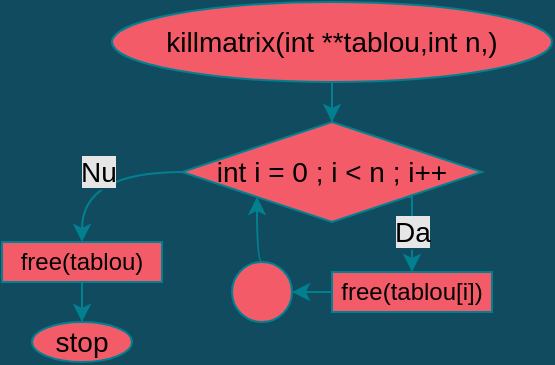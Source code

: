<mxfile version="13.9.5" type="device"><diagram id="YgbJpVfuEN3IamIDAs11" name="Page-1"><mxGraphModel dx="530" dy="337" grid="1" gridSize="10" guides="1" tooltips="1" connect="1" arrows="1" fold="1" page="1" pageScale="1" pageWidth="850" pageHeight="1100" background="#114B5F" math="0" shadow="0"><root><mxCell id="0"/><mxCell id="1" parent="0"/><mxCell id="bgq4HqWCOaNF0wm06d_X-1" style="edgeStyle=orthogonalEdgeStyle;rounded=0;orthogonalLoop=1;jettySize=auto;html=1;strokeColor=#028090;labelBackgroundColor=none;fontSize=14;" edge="1" parent="1" source="bgq4HqWCOaNF0wm06d_X-2" target="bgq4HqWCOaNF0wm06d_X-5"><mxGeometry relative="1" as="geometry"/></mxCell><mxCell id="bgq4HqWCOaNF0wm06d_X-2" value="killmatrix(int **tablou,int n,)" style="ellipse;whiteSpace=wrap;html=1;strokeColor=#028090;fillColor=#F45B69;labelBackgroundColor=none;fontSize=14;" vertex="1" parent="1"><mxGeometry x="210" y="120" width="220" height="40" as="geometry"/></mxCell><mxCell id="bgq4HqWCOaNF0wm06d_X-3" value="&lt;font style=&quot;font-size: 14px ; background-color: rgb(230 , 230 , 230)&quot;&gt;Da&lt;/font&gt;" style="edgeStyle=orthogonalEdgeStyle;rounded=0;orthogonalLoop=1;jettySize=auto;html=1;exitX=1;exitY=1;exitDx=0;exitDy=0;entryX=0.5;entryY=0;entryDx=0;entryDy=0;strokeColor=#028090;fontSize=14;labelBackgroundColor=#114B5F;" edge="1" parent="1" source="bgq4HqWCOaNF0wm06d_X-5" target="bgq4HqWCOaNF0wm06d_X-16"><mxGeometry relative="1" as="geometry"><mxPoint x="384.375" y="245" as="targetPoint"/></mxGeometry></mxCell><mxCell id="bgq4HqWCOaNF0wm06d_X-4" value="&lt;font style=&quot;font-size: 14px ; background-color: rgb(230 , 230 , 230)&quot;&gt;Nu&lt;/font&gt;" style="edgeStyle=orthogonalEdgeStyle;curved=1;orthogonalLoop=1;jettySize=auto;html=1;strokeColor=#028090;fontSize=14;entryX=0.5;entryY=0;entryDx=0;entryDy=0;labelBackgroundColor=#114B5F;" edge="1" parent="1" source="bgq4HqWCOaNF0wm06d_X-5" target="bgq4HqWCOaNF0wm06d_X-18"><mxGeometry relative="1" as="geometry"><mxPoint x="195" y="230" as="targetPoint"/></mxGeometry></mxCell><mxCell id="bgq4HqWCOaNF0wm06d_X-5" value="int i = 0 ; i &amp;lt; n ; i++" style="rhombus;whiteSpace=wrap;html=1;strokeColor=#028090;fillColor=#F45B69;labelBackgroundColor=none;fontSize=14;" vertex="1" parent="1"><mxGeometry x="245" y="180" width="150" height="50" as="geometry"/></mxCell><mxCell id="bgq4HqWCOaNF0wm06d_X-13" style="edgeStyle=orthogonalEdgeStyle;curved=1;orthogonalLoop=1;jettySize=auto;html=1;exitX=0.5;exitY=0;exitDx=0;exitDy=0;entryX=0;entryY=1;entryDx=0;entryDy=0;strokeColor=#028090;labelBackgroundColor=none;fontSize=14;" edge="1" parent="1" source="bgq4HqWCOaNF0wm06d_X-14" target="bgq4HqWCOaNF0wm06d_X-5"><mxGeometry relative="1" as="geometry"/></mxCell><mxCell id="bgq4HqWCOaNF0wm06d_X-14" value="" style="ellipse;whiteSpace=wrap;html=1;strokeColor=#028090;fillColor=#F45B69;labelBackgroundColor=none;fontSize=14;" vertex="1" parent="1"><mxGeometry x="270" y="250" width="30" height="30" as="geometry"/></mxCell><mxCell id="bgq4HqWCOaNF0wm06d_X-15" value="stop" style="ellipse;whiteSpace=wrap;html=1;strokeColor=#028090;fillColor=#F45B69;labelBackgroundColor=none;fontSize=14;" vertex="1" parent="1"><mxGeometry x="170" y="280" width="50" height="20" as="geometry"/></mxCell><mxCell id="bgq4HqWCOaNF0wm06d_X-17" style="edgeStyle=orthogonalEdgeStyle;rounded=0;orthogonalLoop=1;jettySize=auto;html=1;entryX=1;entryY=0.5;entryDx=0;entryDy=0;strokeColor=#028090;labelBackgroundColor=#114B5F;" edge="1" parent="1" source="bgq4HqWCOaNF0wm06d_X-16" target="bgq4HqWCOaNF0wm06d_X-14"><mxGeometry relative="1" as="geometry"/></mxCell><mxCell id="bgq4HqWCOaNF0wm06d_X-16" value="free(tablou[i])" style="rounded=0;whiteSpace=wrap;html=1;fillColor=#F45B69;strokeColor=#028090;" vertex="1" parent="1"><mxGeometry x="320" y="255" width="80" height="20" as="geometry"/></mxCell><mxCell id="bgq4HqWCOaNF0wm06d_X-19" style="edgeStyle=orthogonalEdgeStyle;rounded=0;orthogonalLoop=1;jettySize=auto;html=1;entryX=0.5;entryY=0;entryDx=0;entryDy=0;strokeColor=#028090;labelBackgroundColor=#114B5F;" edge="1" parent="1" source="bgq4HqWCOaNF0wm06d_X-18" target="bgq4HqWCOaNF0wm06d_X-15"><mxGeometry relative="1" as="geometry"/></mxCell><mxCell id="bgq4HqWCOaNF0wm06d_X-18" value="free(tablou)" style="rounded=0;whiteSpace=wrap;html=1;fillColor=#F45B69;strokeColor=#028090;" vertex="1" parent="1"><mxGeometry x="155" y="240" width="80" height="20" as="geometry"/></mxCell></root></mxGraphModel></diagram></mxfile>